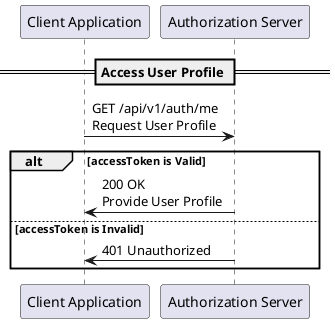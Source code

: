 @startuml AccessingUserProfileSequenceDiagram
participant "Client Application" as Client
participant "Authorization Server" as AuthServer

== Access User Profile ==
Client -> AuthServer: GET /api/v1/auth/me\nRequest User Profile

alt accessToken is Valid
    AuthServer -> Client: 200 OK\nProvide User Profile
else accessToken is Invalid
    AuthServer -> Client: 401 Unauthorized
end
@enduml
